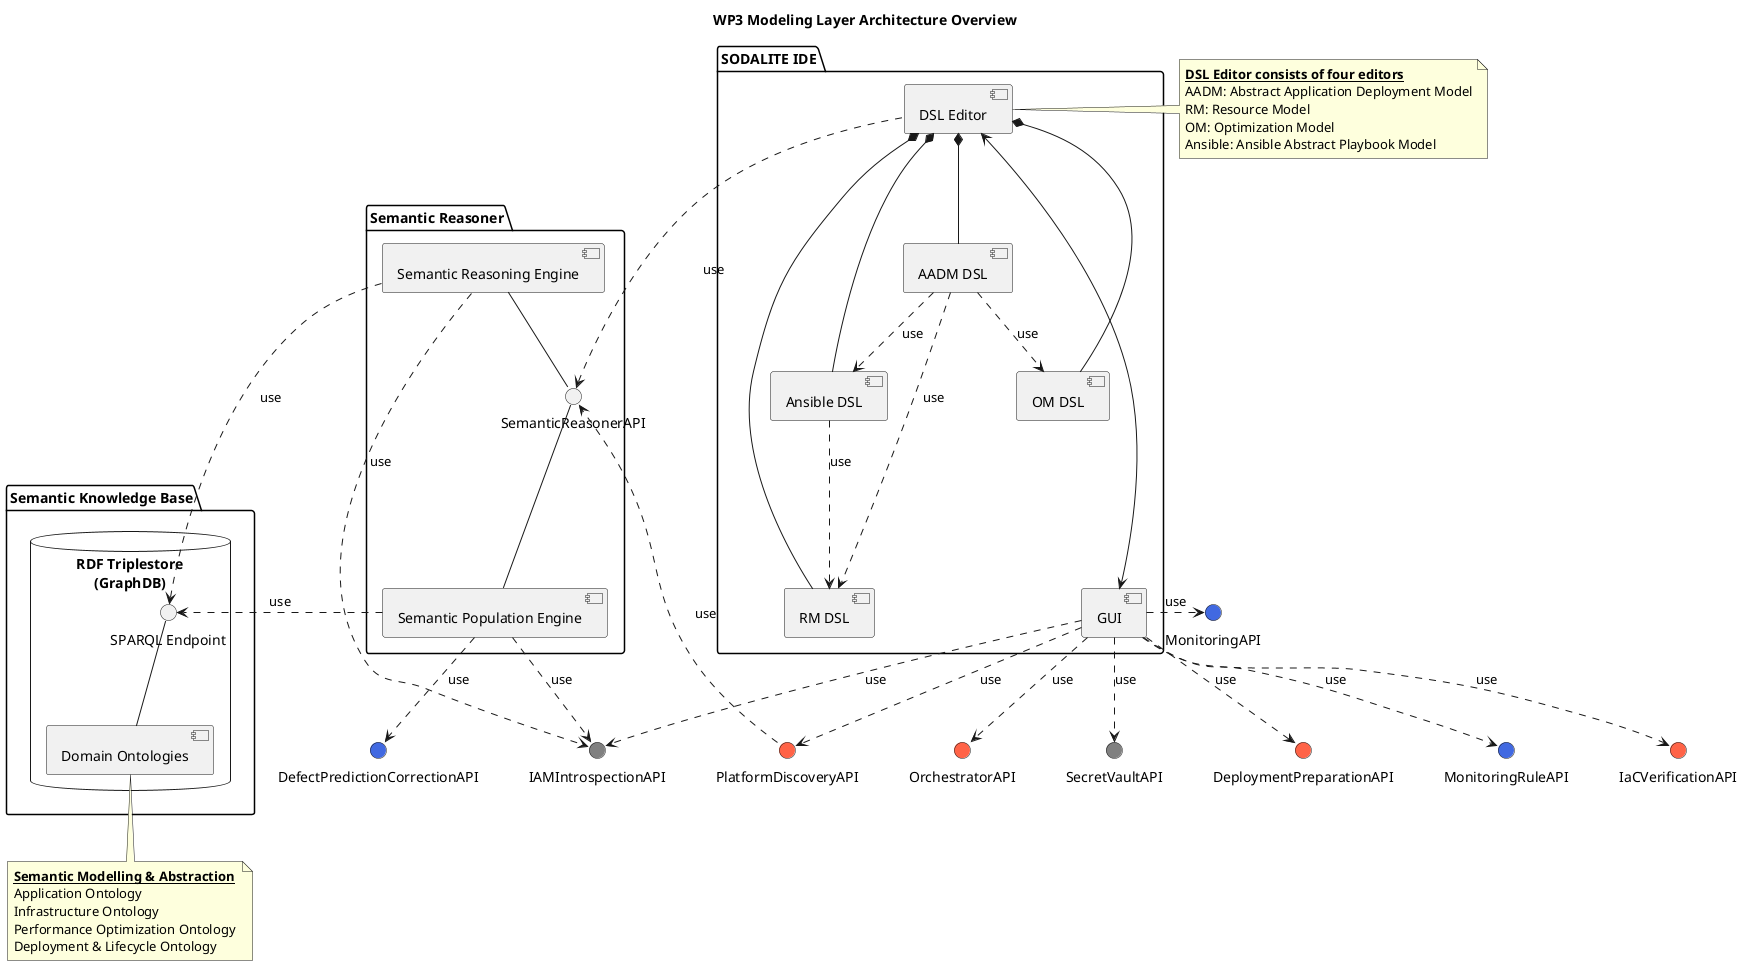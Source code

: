 @startuml

title WP3 Modeling Layer Architecture Overview

interface "IAMIntrospectionAPI" as AAUAPI #808080
interface "SecretVaultAPI" as SecretVaultAPI #808080
interface "DeploymentPreparationAPI" as deploymentPreparationAPI #FF6347
interface "DefectPredictionCorrectionAPI" as correctionAPI #4169E1
interface "MonitoringAPI" as monitoringAPI #4169E1
interface "MonitoringRuleAPI" as monitoringRuleAPI #4169E1
interface "IaCVerificationAPI" as iacverificationAPI #FF6347
interface "OrchestratorAPI" as orchestratorAPI #FF6347
interface "PlatformDiscoveryAPI" as PDS #FF6347

package "SODALITE IDE" as IDE {
    component [DSL Editor] as ideDSLeditor
    component [AADM DSL] as AADM
    component [RM DSL] as RM
    component [OM DSL] as OM
    component [Ansible DSL] as Ansible

    ideDSLeditor *-- AADM
    ideDSLeditor *-- RM
    ideDSLeditor *-- OM
    ideDSLeditor *-- Ansible
    AADM ..> Ansible: use
    AADM ..> RM: use
    AADM ..> OM: use
    Ansible ..> RM :use
    component [GUI] as ideGUI
}

note right of ideDSLeditor
   __**DSL Editor consists of four editors**__ 
   AADM: Abstract Application Deployment Model
   RM: Resource Model
   OM: Optimization Model
   Ansible: Ansible Abstract Playbook Model
end note


package "Semantic Reasoner" as res {
    interface "SemanticReasonerAPI" as resAPI
    component [Semantic Population Engine] as resPopulationEngine
    component [Semantic Reasoning Engine] as resReasoningEngine
}

package "Semantic Knowledge Base" as repo {
    database "RDF Triplestore\n(GraphDB)" as triplestore {
        interface "SPARQL Endpoint" as repoEndpoint
        component [Domain Ontologies] as repoOntologies
    }
}

note bottom of repoOntologies
   __**Semantic Modelling & Abstraction**__ 
   Application Ontology
   Infrastructure Ontology
   Performance Optimization Ontology
   Deployment & Lifecycle Ontology
end note

ideGUI ..> PDS : use
PDS ..> resAPI : use
resAPI -down- resPopulationEngine
resAPI -up- resReasoningEngine
ideDSLeditor .left..> resAPI: use
ideDSLeditor <-down---> ideGUI 
repoOntologies -up- repoEndpoint
resPopulationEngine .right.> repoEndpoint: use
resReasoningEngine .left.> repoEndpoint: use
resReasoningEngine ..> AAUAPI: use
resPopulationEngine ..> correctionAPI: use
resPopulationEngine ..> AAUAPI: use
ideGUI ..> deploymentPreparationAPI : use
ideGUI .> monitoringAPI : use
ideGUI ..> monitoringRuleAPI : use
ideGUI ..> iacverificationAPI : use
ideGUI ..> SecretVaultAPI : use
ideGUI ..> orchestratorAPI : use
ideGUI ..> AAUAPI: use


@enduml